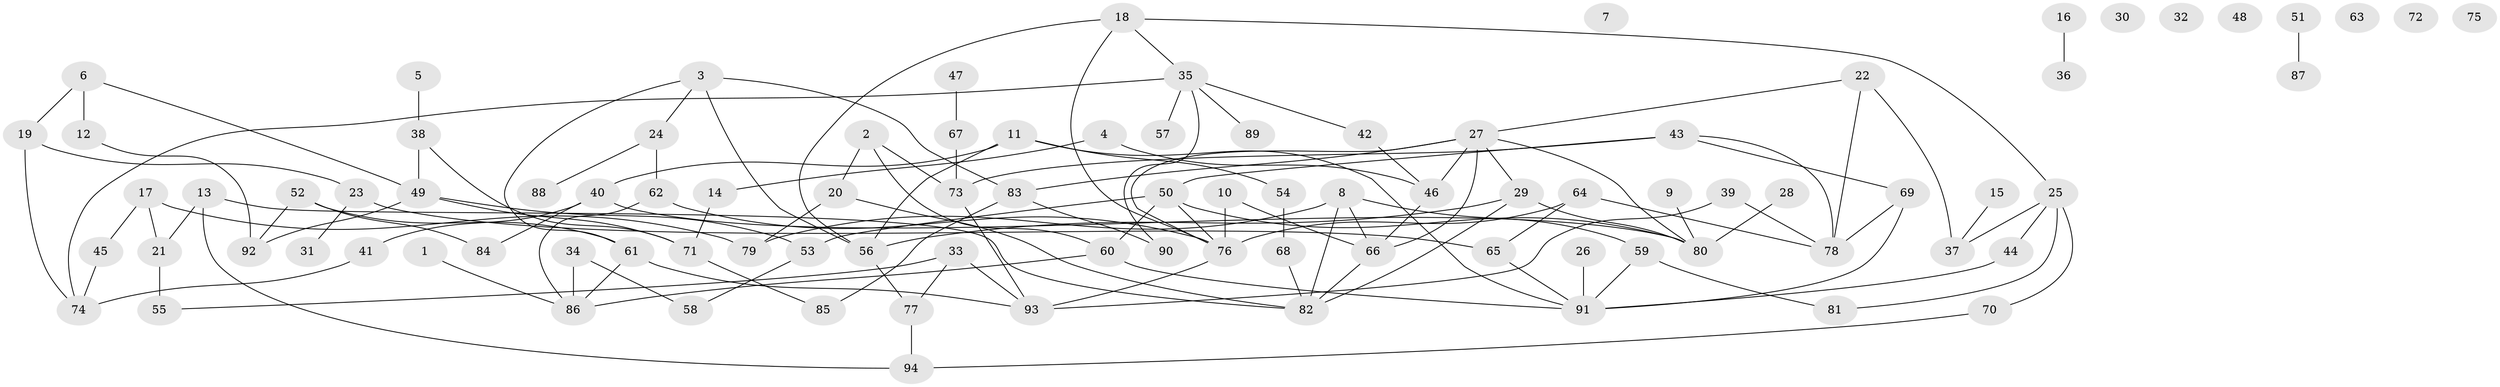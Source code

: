 // coarse degree distribution, {1: 0.18421052631578946, 4: 0.21052631578947367, 6: 0.05263157894736842, 3: 0.15789473684210525, 2: 0.10526315789473684, 7: 0.02631578947368421, 5: 0.18421052631578946, 11: 0.02631578947368421, 12: 0.02631578947368421, 8: 0.02631578947368421}
// Generated by graph-tools (version 1.1) at 2025/35/03/04/25 23:35:52]
// undirected, 94 vertices, 131 edges
graph export_dot {
  node [color=gray90,style=filled];
  1;
  2;
  3;
  4;
  5;
  6;
  7;
  8;
  9;
  10;
  11;
  12;
  13;
  14;
  15;
  16;
  17;
  18;
  19;
  20;
  21;
  22;
  23;
  24;
  25;
  26;
  27;
  28;
  29;
  30;
  31;
  32;
  33;
  34;
  35;
  36;
  37;
  38;
  39;
  40;
  41;
  42;
  43;
  44;
  45;
  46;
  47;
  48;
  49;
  50;
  51;
  52;
  53;
  54;
  55;
  56;
  57;
  58;
  59;
  60;
  61;
  62;
  63;
  64;
  65;
  66;
  67;
  68;
  69;
  70;
  71;
  72;
  73;
  74;
  75;
  76;
  77;
  78;
  79;
  80;
  81;
  82;
  83;
  84;
  85;
  86;
  87;
  88;
  89;
  90;
  91;
  92;
  93;
  94;
  1 -- 86;
  2 -- 20;
  2 -- 60;
  2 -- 73;
  3 -- 24;
  3 -- 56;
  3 -- 61;
  3 -- 83;
  4 -- 14;
  4 -- 46;
  5 -- 38;
  6 -- 12;
  6 -- 19;
  6 -- 49;
  8 -- 59;
  8 -- 66;
  8 -- 79;
  8 -- 82;
  9 -- 80;
  10 -- 66;
  10 -- 76;
  11 -- 40;
  11 -- 54;
  11 -- 56;
  11 -- 91;
  12 -- 92;
  13 -- 21;
  13 -- 82;
  13 -- 94;
  14 -- 71;
  15 -- 37;
  16 -- 36;
  17 -- 21;
  17 -- 45;
  17 -- 79;
  18 -- 25;
  18 -- 35;
  18 -- 56;
  18 -- 76;
  19 -- 23;
  19 -- 74;
  20 -- 79;
  20 -- 82;
  21 -- 55;
  22 -- 27;
  22 -- 37;
  22 -- 78;
  23 -- 31;
  23 -- 65;
  24 -- 62;
  24 -- 88;
  25 -- 37;
  25 -- 44;
  25 -- 70;
  25 -- 81;
  26 -- 91;
  27 -- 29;
  27 -- 46;
  27 -- 66;
  27 -- 76;
  27 -- 80;
  27 -- 83;
  28 -- 80;
  29 -- 56;
  29 -- 80;
  29 -- 82;
  33 -- 55;
  33 -- 77;
  33 -- 93;
  34 -- 58;
  34 -- 86;
  35 -- 42;
  35 -- 57;
  35 -- 74;
  35 -- 89;
  35 -- 90;
  38 -- 49;
  38 -- 71;
  39 -- 78;
  39 -- 93;
  40 -- 41;
  40 -- 80;
  40 -- 84;
  41 -- 74;
  42 -- 46;
  43 -- 50;
  43 -- 69;
  43 -- 73;
  43 -- 78;
  44 -- 91;
  45 -- 74;
  46 -- 66;
  47 -- 67;
  49 -- 53;
  49 -- 71;
  49 -- 92;
  50 -- 53;
  50 -- 60;
  50 -- 76;
  50 -- 80;
  51 -- 87;
  52 -- 61;
  52 -- 84;
  52 -- 92;
  53 -- 58;
  54 -- 68;
  56 -- 77;
  59 -- 81;
  59 -- 91;
  60 -- 86;
  60 -- 91;
  61 -- 86;
  61 -- 93;
  62 -- 76;
  62 -- 86;
  64 -- 65;
  64 -- 76;
  64 -- 78;
  65 -- 91;
  66 -- 82;
  67 -- 73;
  68 -- 82;
  69 -- 78;
  69 -- 91;
  70 -- 94;
  71 -- 85;
  73 -- 93;
  76 -- 93;
  77 -- 94;
  83 -- 85;
  83 -- 90;
}
